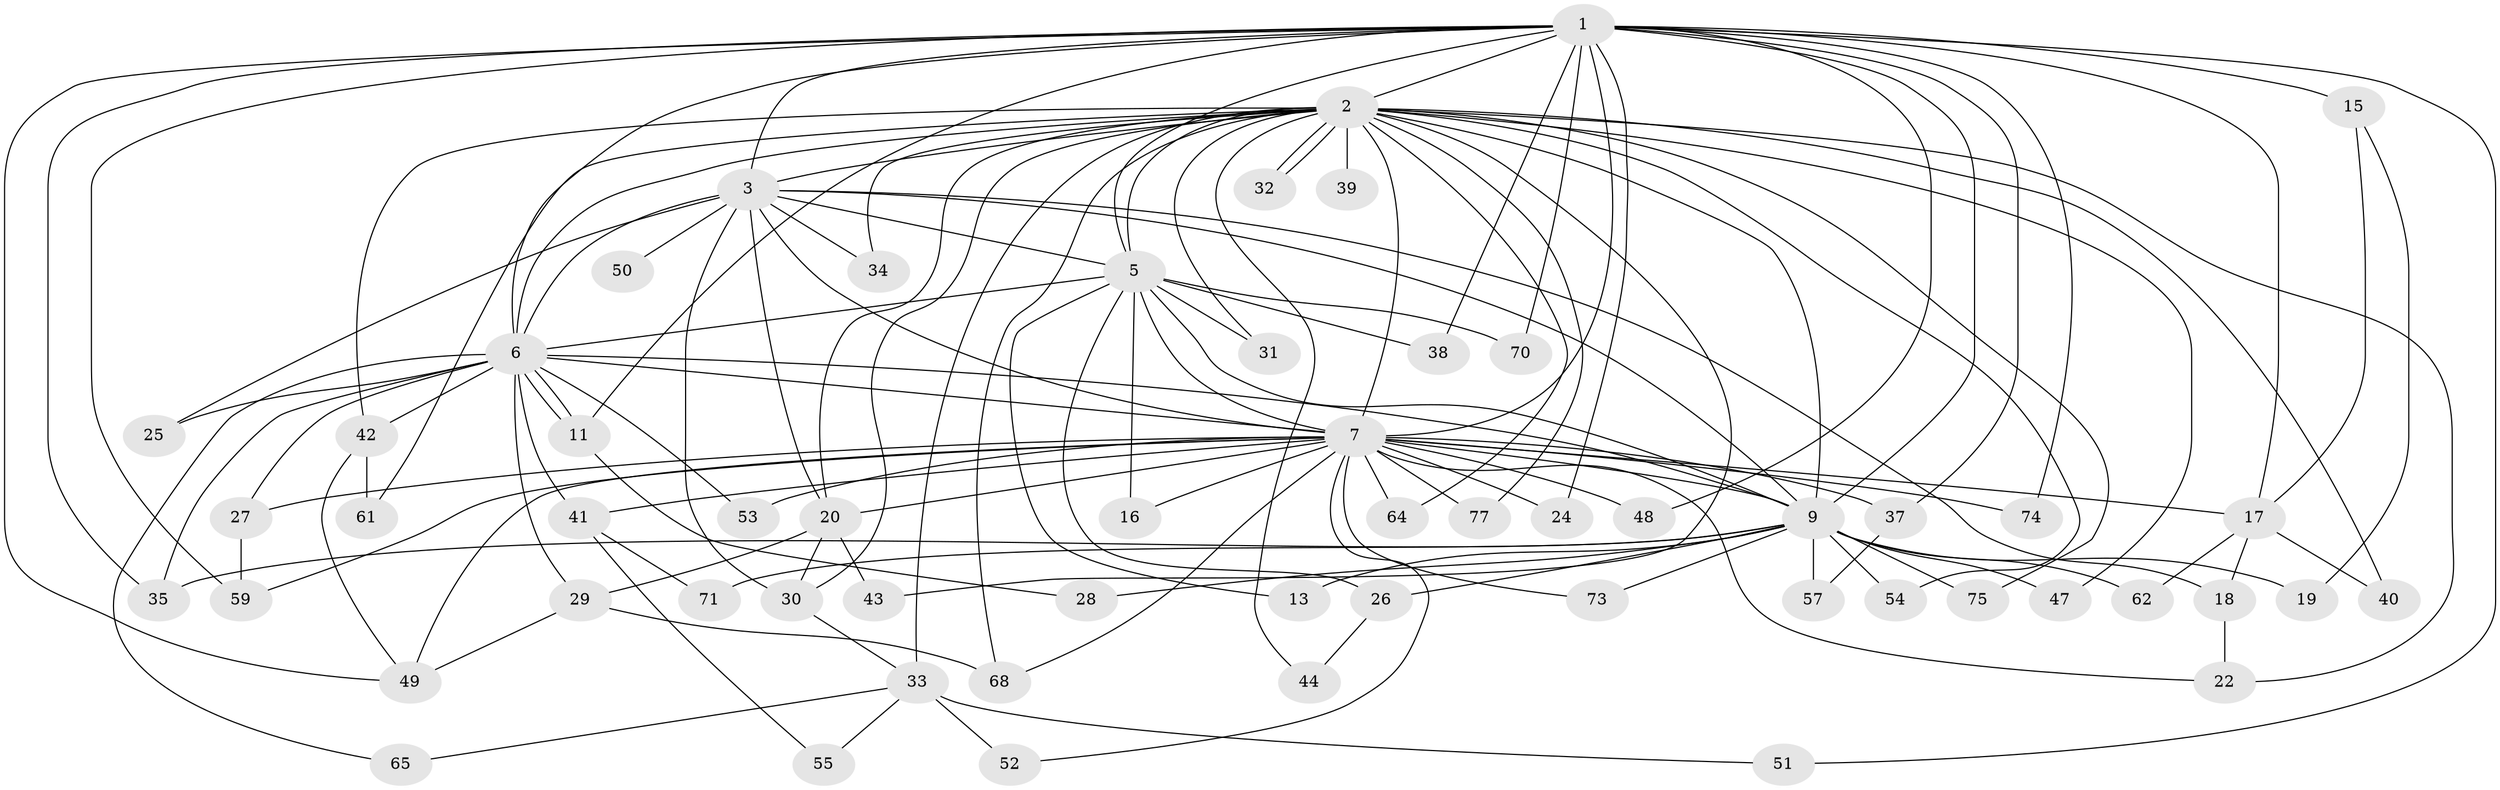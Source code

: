 // Generated by graph-tools (version 1.1) at 2025/23/03/03/25 07:23:38]
// undirected, 58 vertices, 130 edges
graph export_dot {
graph [start="1"]
  node [color=gray90,style=filled];
  1 [super="+4"];
  2 [super="+10"];
  3 [super="+14"];
  5 [super="+45"];
  6 [super="+66"];
  7 [super="+8"];
  9 [super="+56"];
  11 [super="+12"];
  13;
  15 [super="+23"];
  16;
  17;
  18;
  19;
  20 [super="+21"];
  22 [super="+69"];
  24;
  25;
  26;
  27;
  28;
  29 [super="+72"];
  30 [super="+58"];
  31;
  32;
  33 [super="+46"];
  34;
  35 [super="+36"];
  37;
  38;
  39;
  40;
  41;
  42 [super="+63"];
  43;
  44;
  47;
  48;
  49 [super="+60"];
  50;
  51;
  52;
  53;
  54;
  55;
  57;
  59 [super="+67"];
  61;
  62;
  64;
  65;
  68 [super="+76"];
  70;
  71;
  73;
  74;
  75;
  77;
  1 -- 2 [weight=4];
  1 -- 3 [weight=2];
  1 -- 5 [weight=2];
  1 -- 6 [weight=2];
  1 -- 7 [weight=4];
  1 -- 9 [weight=2];
  1 -- 15 [weight=2];
  1 -- 24;
  1 -- 37;
  1 -- 38;
  1 -- 51;
  1 -- 74;
  1 -- 49;
  1 -- 11;
  1 -- 35;
  1 -- 70;
  1 -- 48;
  1 -- 17;
  1 -- 59;
  2 -- 3 [weight=2];
  2 -- 5 [weight=2];
  2 -- 6 [weight=2];
  2 -- 7 [weight=4];
  2 -- 9 [weight=2];
  2 -- 32;
  2 -- 32;
  2 -- 33 [weight=2];
  2 -- 34;
  2 -- 39 [weight=2];
  2 -- 40;
  2 -- 43;
  2 -- 44;
  2 -- 54;
  2 -- 64;
  2 -- 77;
  2 -- 68;
  2 -- 75;
  2 -- 20;
  2 -- 30;
  2 -- 31;
  2 -- 42 [weight=2];
  2 -- 47;
  2 -- 61;
  2 -- 22;
  3 -- 5;
  3 -- 6;
  3 -- 7 [weight=3];
  3 -- 9 [weight=2];
  3 -- 18;
  3 -- 20;
  3 -- 25;
  3 -- 30;
  3 -- 34;
  3 -- 50 [weight=2];
  5 -- 6 [weight=2];
  5 -- 7 [weight=2];
  5 -- 9;
  5 -- 13;
  5 -- 16;
  5 -- 26;
  5 -- 31;
  5 -- 38;
  5 -- 70;
  6 -- 7 [weight=3];
  6 -- 9;
  6 -- 11;
  6 -- 11;
  6 -- 25;
  6 -- 27;
  6 -- 29;
  6 -- 41;
  6 -- 42;
  6 -- 53;
  6 -- 65;
  6 -- 35;
  7 -- 9 [weight=2];
  7 -- 24;
  7 -- 37;
  7 -- 49;
  7 -- 53;
  7 -- 59;
  7 -- 64;
  7 -- 68;
  7 -- 73;
  7 -- 74;
  7 -- 77;
  7 -- 16;
  7 -- 17;
  7 -- 22;
  7 -- 27;
  7 -- 41;
  7 -- 48;
  7 -- 52;
  7 -- 20;
  9 -- 13;
  9 -- 19;
  9 -- 26;
  9 -- 28;
  9 -- 35;
  9 -- 47;
  9 -- 54;
  9 -- 57;
  9 -- 62;
  9 -- 71;
  9 -- 73;
  9 -- 75;
  11 -- 28;
  15 -- 19;
  15 -- 17;
  17 -- 18;
  17 -- 40;
  17 -- 62;
  18 -- 22;
  20 -- 43;
  20 -- 30;
  20 -- 29;
  26 -- 44;
  27 -- 59;
  29 -- 49;
  29 -- 68;
  30 -- 33;
  33 -- 51;
  33 -- 55;
  33 -- 65;
  33 -- 52;
  37 -- 57;
  41 -- 55;
  41 -- 71;
  42 -- 49;
  42 -- 61;
}
